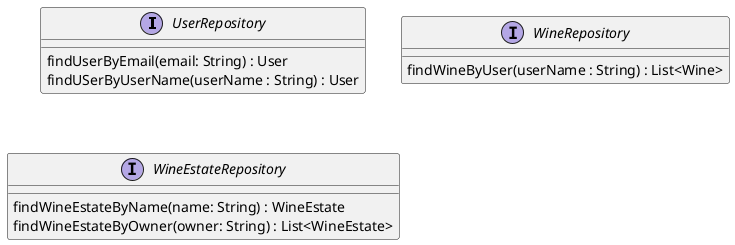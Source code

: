 @startuml
interface UserRepository {
  findUserByEmail(email: String) : User
  findUSerByUserName(userName : String) : User
}

interface WineRepository {
  findWineByUser(userName : String) : List<Wine>
}

interface WineEstateRepository {
  findWineEstateByName(name: String) : WineEstate
  findWineEstateByOwner(owner: String) : List<WineEstate>
}

@enduml